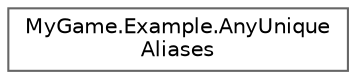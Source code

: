 digraph "Graphical Class Hierarchy"
{
 // LATEX_PDF_SIZE
  bgcolor="transparent";
  edge [fontname=Helvetica,fontsize=10,labelfontname=Helvetica,labelfontsize=10];
  node [fontname=Helvetica,fontsize=10,shape=box,height=0.2,width=0.4];
  rankdir="LR";
  Node0 [id="Node000000",label="MyGame.Example.AnyUnique\lAliases",height=0.2,width=0.4,color="grey40", fillcolor="white", style="filled",URL="$classMyGame_1_1Example_1_1AnyUniqueAliases.html",tooltip=" "];
}
